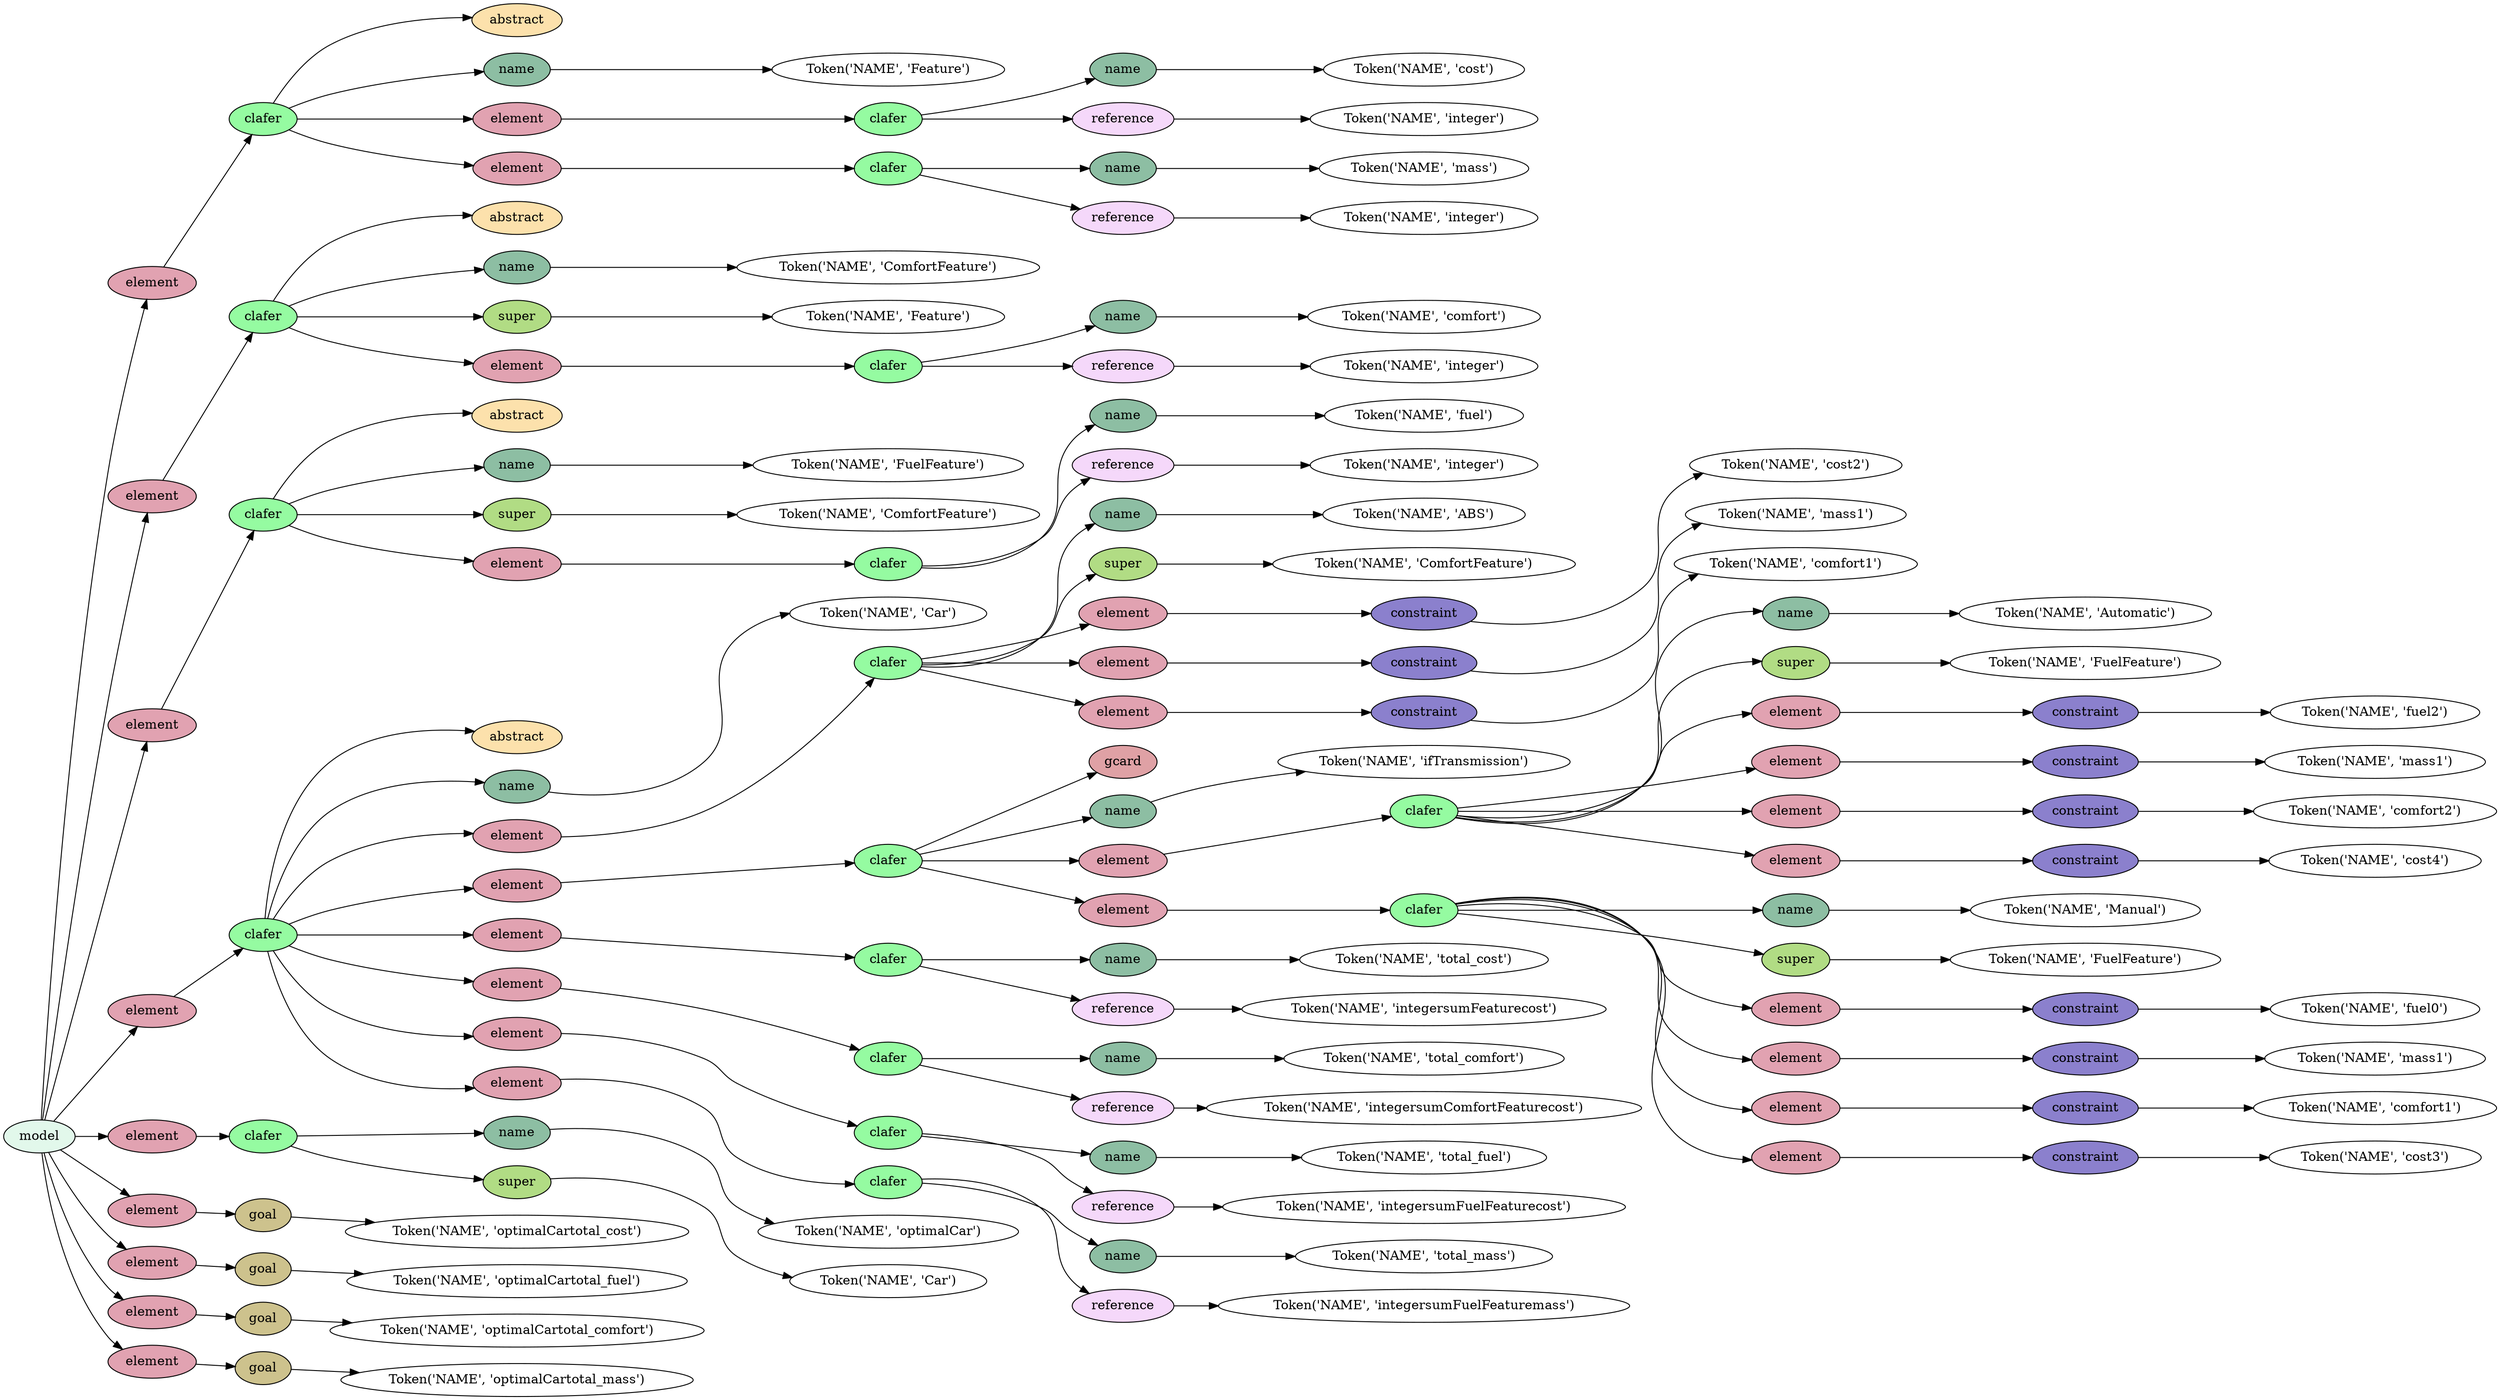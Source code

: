 digraph G {
rankdir=LR;
0 [fillcolor="#fce1ac", label=abstract, style=filled];
1 [label="Token('NAME', 'Feature')"];
2 [fillcolor="#8dbea3", label=name, style=filled];
2 -> 1;
3 [label="Token('NAME', 'cost')"];
4 [fillcolor="#8dbea3", label=name, style=filled];
4 -> 3;
5 [label="Token('NAME', 'integer')"];
6 [fillcolor="#f5d8fa", label=reference, style=filled];
6 -> 5;
7 [fillcolor="#95fba1", label=clafer, style=filled];
7 -> 4;
7 -> 6;
8 [fillcolor="#e1a2b1", label=element, style=filled];
8 -> 7;
9 [label="Token('NAME', 'mass')"];
10 [fillcolor="#8dbea3", label=name, style=filled];
10 -> 9;
11 [label="Token('NAME', 'integer')"];
12 [fillcolor="#f5d8fa", label=reference, style=filled];
12 -> 11;
13 [fillcolor="#95fba1", label=clafer, style=filled];
13 -> 10;
13 -> 12;
14 [fillcolor="#e1a2b1", label=element, style=filled];
14 -> 13;
15 [fillcolor="#95fba1", label=clafer, style=filled];
15 -> 0;
15 -> 2;
15 -> 8;
15 -> 14;
16 [fillcolor="#e1a2b1", label=element, style=filled];
16 -> 15;
17 [fillcolor="#fce1ac", label=abstract, style=filled];
18 [label="Token('NAME', 'ComfortFeature')"];
19 [fillcolor="#8dbea3", label=name, style=filled];
19 -> 18;
20 [label="Token('NAME', 'Feature')"];
21 [fillcolor="#b1dc84", label=super, style=filled];
21 -> 20;
22 [label="Token('NAME', 'comfort')"];
23 [fillcolor="#8dbea3", label=name, style=filled];
23 -> 22;
24 [label="Token('NAME', 'integer')"];
25 [fillcolor="#f5d8fa", label=reference, style=filled];
25 -> 24;
26 [fillcolor="#95fba1", label=clafer, style=filled];
26 -> 23;
26 -> 25;
27 [fillcolor="#e1a2b1", label=element, style=filled];
27 -> 26;
28 [fillcolor="#95fba1", label=clafer, style=filled];
28 -> 17;
28 -> 19;
28 -> 21;
28 -> 27;
29 [fillcolor="#e1a2b1", label=element, style=filled];
29 -> 28;
30 [fillcolor="#fce1ac", label=abstract, style=filled];
31 [label="Token('NAME', 'FuelFeature')"];
32 [fillcolor="#8dbea3", label=name, style=filled];
32 -> 31;
33 [label="Token('NAME', 'ComfortFeature')"];
34 [fillcolor="#b1dc84", label=super, style=filled];
34 -> 33;
35 [label="Token('NAME', 'fuel')"];
36 [fillcolor="#8dbea3", label=name, style=filled];
36 -> 35;
37 [label="Token('NAME', 'integer')"];
38 [fillcolor="#f5d8fa", label=reference, style=filled];
38 -> 37;
39 [fillcolor="#95fba1", label=clafer, style=filled];
39 -> 36;
39 -> 38;
40 [fillcolor="#e1a2b1", label=element, style=filled];
40 -> 39;
41 [fillcolor="#95fba1", label=clafer, style=filled];
41 -> 30;
41 -> 32;
41 -> 34;
41 -> 40;
42 [fillcolor="#e1a2b1", label=element, style=filled];
42 -> 41;
43 [fillcolor="#fce1ac", label=abstract, style=filled];
44 [label="Token('NAME', 'Car')"];
45 [fillcolor="#8dbea3", label=name, style=filled];
45 -> 44;
46 [label="Token('NAME', 'ABS')"];
47 [fillcolor="#8dbea3", label=name, style=filled];
47 -> 46;
48 [label="Token('NAME', 'ComfortFeature')"];
49 [fillcolor="#b1dc84", label=super, style=filled];
49 -> 48;
50 [label="Token('NAME', 'cost2')"];
51 [fillcolor="#8b80cd", label=constraint, style=filled];
51 -> 50;
52 [fillcolor="#e1a2b1", label=element, style=filled];
52 -> 51;
53 [label="Token('NAME', 'mass1')"];
54 [fillcolor="#8b80cd", label=constraint, style=filled];
54 -> 53;
55 [fillcolor="#e1a2b1", label=element, style=filled];
55 -> 54;
56 [label="Token('NAME', 'comfort1')"];
57 [fillcolor="#8b80cd", label=constraint, style=filled];
57 -> 56;
58 [fillcolor="#e1a2b1", label=element, style=filled];
58 -> 57;
59 [fillcolor="#95fba1", label=clafer, style=filled];
59 -> 47;
59 -> 49;
59 -> 52;
59 -> 55;
59 -> 58;
60 [fillcolor="#e1a2b1", label=element, style=filled];
60 -> 59;
61 [fillcolor="#dfa1a5", label=gcard, style=filled];
62 [label="Token('NAME', 'ifTransmission')"];
63 [fillcolor="#8dbea3", label=name, style=filled];
63 -> 62;
64 [label="Token('NAME', 'Automatic')"];
65 [fillcolor="#8dbea3", label=name, style=filled];
65 -> 64;
66 [label="Token('NAME', 'FuelFeature')"];
67 [fillcolor="#b1dc84", label=super, style=filled];
67 -> 66;
68 [label="Token('NAME', 'fuel2')"];
69 [fillcolor="#8b80cd", label=constraint, style=filled];
69 -> 68;
70 [fillcolor="#e1a2b1", label=element, style=filled];
70 -> 69;
71 [label="Token('NAME', 'mass1')"];
72 [fillcolor="#8b80cd", label=constraint, style=filled];
72 -> 71;
73 [fillcolor="#e1a2b1", label=element, style=filled];
73 -> 72;
74 [label="Token('NAME', 'comfort2')"];
75 [fillcolor="#8b80cd", label=constraint, style=filled];
75 -> 74;
76 [fillcolor="#e1a2b1", label=element, style=filled];
76 -> 75;
77 [label="Token('NAME', 'cost4')"];
78 [fillcolor="#8b80cd", label=constraint, style=filled];
78 -> 77;
79 [fillcolor="#e1a2b1", label=element, style=filled];
79 -> 78;
80 [fillcolor="#95fba1", label=clafer, style=filled];
80 -> 65;
80 -> 67;
80 -> 70;
80 -> 73;
80 -> 76;
80 -> 79;
81 [fillcolor="#e1a2b1", label=element, style=filled];
81 -> 80;
82 [label="Token('NAME', 'Manual')"];
83 [fillcolor="#8dbea3", label=name, style=filled];
83 -> 82;
84 [label="Token('NAME', 'FuelFeature')"];
85 [fillcolor="#b1dc84", label=super, style=filled];
85 -> 84;
86 [label="Token('NAME', 'fuel0')"];
87 [fillcolor="#8b80cd", label=constraint, style=filled];
87 -> 86;
88 [fillcolor="#e1a2b1", label=element, style=filled];
88 -> 87;
89 [label="Token('NAME', 'mass1')"];
90 [fillcolor="#8b80cd", label=constraint, style=filled];
90 -> 89;
91 [fillcolor="#e1a2b1", label=element, style=filled];
91 -> 90;
92 [label="Token('NAME', 'comfort1')"];
93 [fillcolor="#8b80cd", label=constraint, style=filled];
93 -> 92;
94 [fillcolor="#e1a2b1", label=element, style=filled];
94 -> 93;
95 [label="Token('NAME', 'cost3')"];
96 [fillcolor="#8b80cd", label=constraint, style=filled];
96 -> 95;
97 [fillcolor="#e1a2b1", label=element, style=filled];
97 -> 96;
98 [fillcolor="#95fba1", label=clafer, style=filled];
98 -> 83;
98 -> 85;
98 -> 88;
98 -> 91;
98 -> 94;
98 -> 97;
99 [fillcolor="#e1a2b1", label=element, style=filled];
99 -> 98;
100 [fillcolor="#95fba1", label=clafer, style=filled];
100 -> 61;
100 -> 63;
100 -> 81;
100 -> 99;
101 [fillcolor="#e1a2b1", label=element, style=filled];
101 -> 100;
102 [label="Token('NAME', 'total_cost')"];
103 [fillcolor="#8dbea3", label=name, style=filled];
103 -> 102;
104 [label="Token('NAME', 'integersumFeaturecost')"];
105 [fillcolor="#f5d8fa", label=reference, style=filled];
105 -> 104;
106 [fillcolor="#95fba1", label=clafer, style=filled];
106 -> 103;
106 -> 105;
107 [fillcolor="#e1a2b1", label=element, style=filled];
107 -> 106;
108 [label="Token('NAME', 'total_comfort')"];
109 [fillcolor="#8dbea3", label=name, style=filled];
109 -> 108;
110 [label="Token('NAME', 'integersumComfortFeaturecost')"];
111 [fillcolor="#f5d8fa", label=reference, style=filled];
111 -> 110;
112 [fillcolor="#95fba1", label=clafer, style=filled];
112 -> 109;
112 -> 111;
113 [fillcolor="#e1a2b1", label=element, style=filled];
113 -> 112;
114 [label="Token('NAME', 'total_fuel')"];
115 [fillcolor="#8dbea3", label=name, style=filled];
115 -> 114;
116 [label="Token('NAME', 'integersumFuelFeaturecost')"];
117 [fillcolor="#f5d8fa", label=reference, style=filled];
117 -> 116;
118 [fillcolor="#95fba1", label=clafer, style=filled];
118 -> 115;
118 -> 117;
119 [fillcolor="#e1a2b1", label=element, style=filled];
119 -> 118;
120 [label="Token('NAME', 'total_mass')"];
121 [fillcolor="#8dbea3", label=name, style=filled];
121 -> 120;
122 [label="Token('NAME', 'integersumFuelFeaturemass')"];
123 [fillcolor="#f5d8fa", label=reference, style=filled];
123 -> 122;
124 [fillcolor="#95fba1", label=clafer, style=filled];
124 -> 121;
124 -> 123;
125 [fillcolor="#e1a2b1", label=element, style=filled];
125 -> 124;
126 [fillcolor="#95fba1", label=clafer, style=filled];
126 -> 43;
126 -> 45;
126 -> 60;
126 -> 101;
126 -> 107;
126 -> 113;
126 -> 119;
126 -> 125;
127 [fillcolor="#e1a2b1", label=element, style=filled];
127 -> 126;
128 [label="Token('NAME', 'optimalCar')"];
129 [fillcolor="#8dbea3", label=name, style=filled];
129 -> 128;
130 [label="Token('NAME', 'Car')"];
131 [fillcolor="#b1dc84", label=super, style=filled];
131 -> 130;
132 [fillcolor="#95fba1", label=clafer, style=filled];
132 -> 129;
132 -> 131;
133 [fillcolor="#e1a2b1", label=element, style=filled];
133 -> 132;
134 [label="Token('NAME', 'optimalCartotal_cost')"];
135 [fillcolor="#cdc28d", label=goal, style=filled];
135 -> 134;
136 [fillcolor="#e1a2b1", label=element, style=filled];
136 -> 135;
137 [label="Token('NAME', 'optimalCartotal_fuel')"];
138 [fillcolor="#cdc28d", label=goal, style=filled];
138 -> 137;
139 [fillcolor="#e1a2b1", label=element, style=filled];
139 -> 138;
140 [label="Token('NAME', 'optimalCartotal_comfort')"];
141 [fillcolor="#cdc28d", label=goal, style=filled];
141 -> 140;
142 [fillcolor="#e1a2b1", label=element, style=filled];
142 -> 141;
143 [label="Token('NAME', 'optimalCartotal_mass')"];
144 [fillcolor="#cdc28d", label=goal, style=filled];
144 -> 143;
145 [fillcolor="#e1a2b1", label=element, style=filled];
145 -> 144;
146 [fillcolor="#e2f8eb", label=model, style=filled];
146 -> 16;
146 -> 29;
146 -> 42;
146 -> 127;
146 -> 133;
146 -> 136;
146 -> 139;
146 -> 142;
146 -> 145;
}
